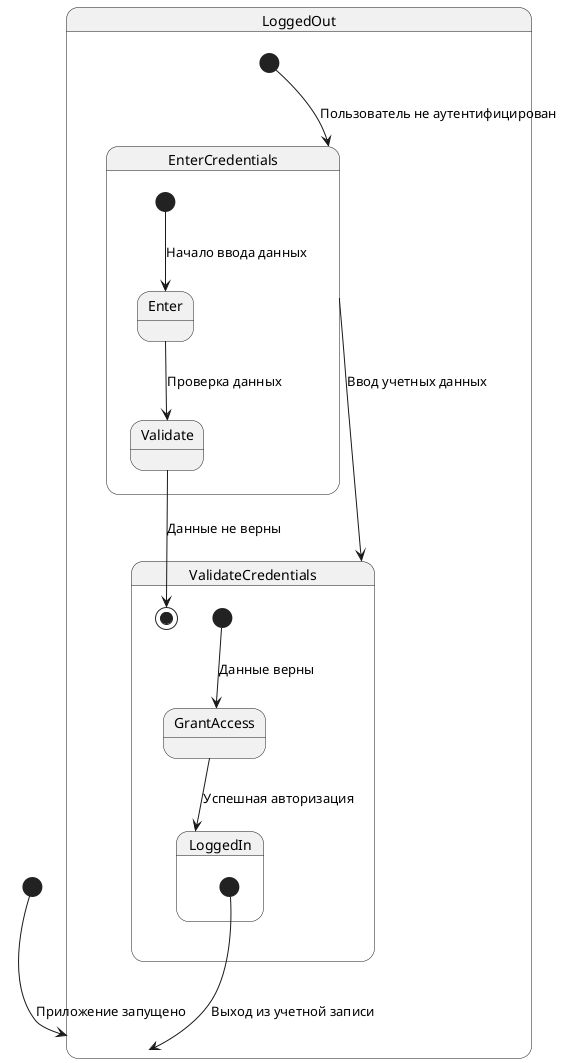 @startuml

[*] --> LoggedOut : Приложение запущено

state LoggedOut {
  [*] --> EnterCredentials : Пользователь не аутентифицирован
  EnterCredentials --> ValidateCredentials : Ввод учетных данных
}

state EnterCredentials {
  [*] --> Enter : Начало ввода данных
  Enter --> Validate : Проверка данных
}

state ValidateCredentials {
  [*] --> GrantAccess : Данные верны
  GrantAccess --> LoggedIn : Успешная авторизация
  Validate --> [*] : Данные не верны
}

state LoggedIn {
  [*] --> LoggedOut : Выход из учетной записи
}

@enduml
